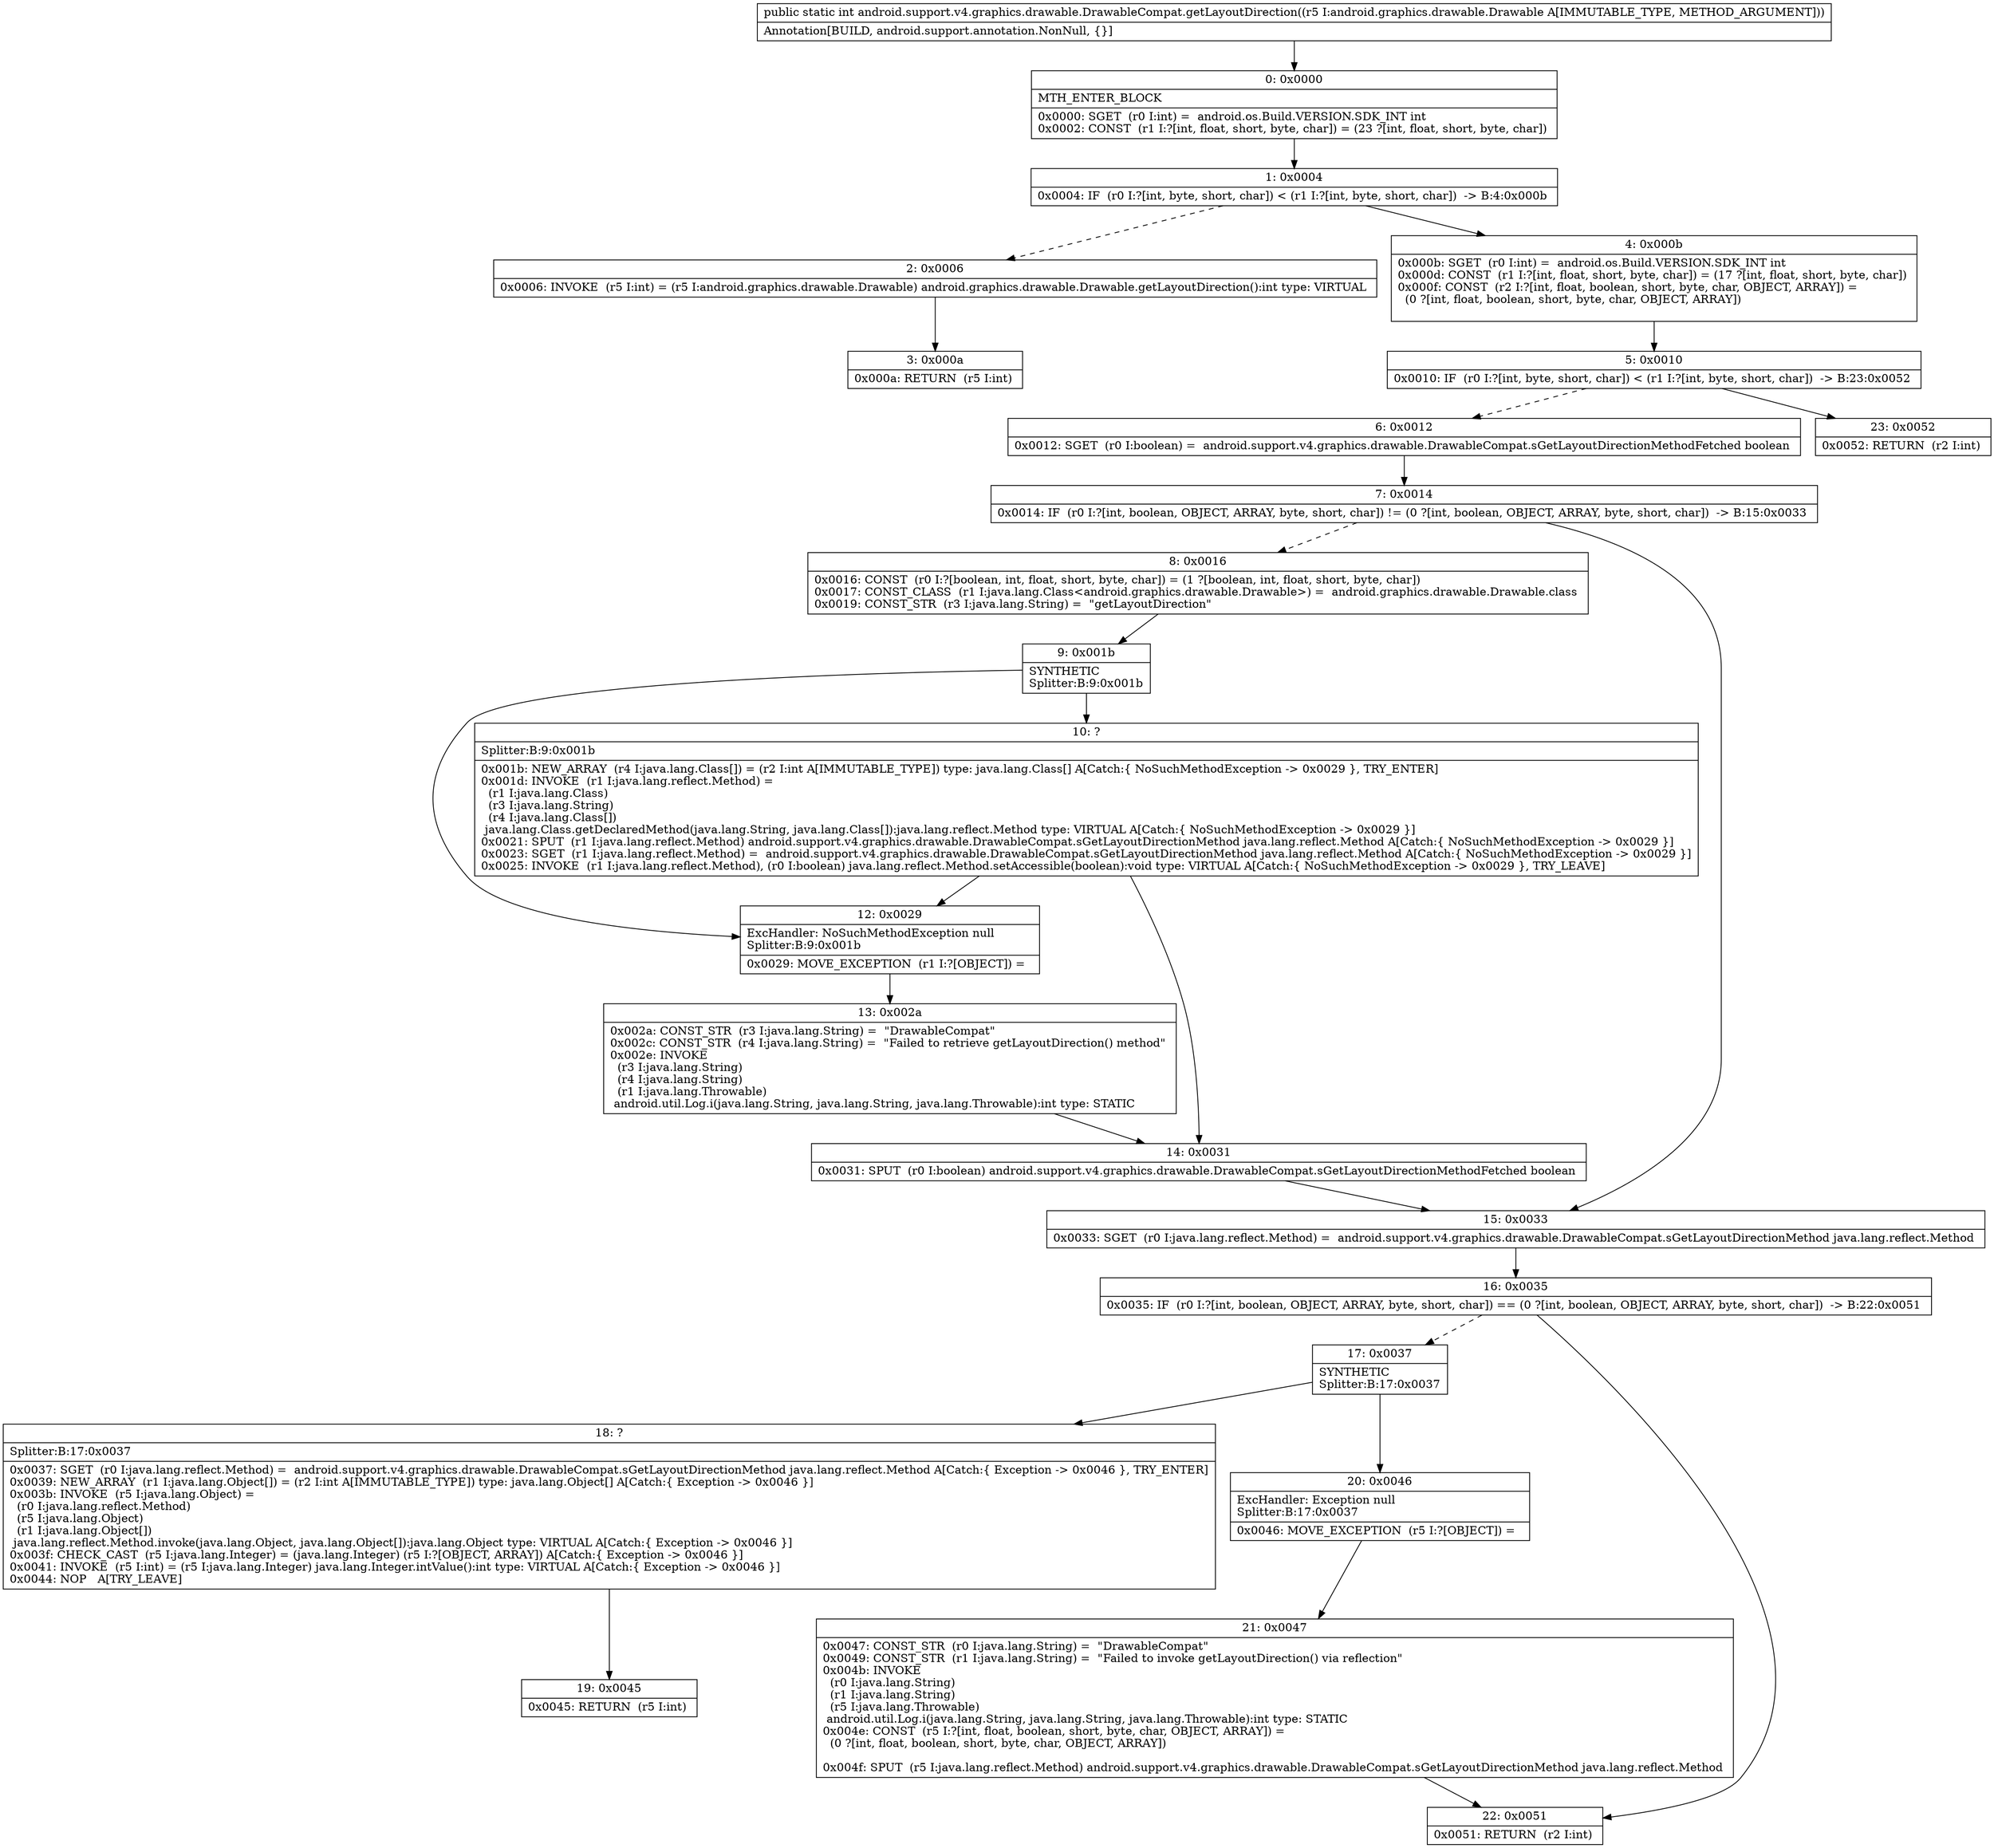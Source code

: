 digraph "CFG forandroid.support.v4.graphics.drawable.DrawableCompat.getLayoutDirection(Landroid\/graphics\/drawable\/Drawable;)I" {
Node_0 [shape=record,label="{0\:\ 0x0000|MTH_ENTER_BLOCK\l|0x0000: SGET  (r0 I:int) =  android.os.Build.VERSION.SDK_INT int \l0x0002: CONST  (r1 I:?[int, float, short, byte, char]) = (23 ?[int, float, short, byte, char]) \l}"];
Node_1 [shape=record,label="{1\:\ 0x0004|0x0004: IF  (r0 I:?[int, byte, short, char]) \< (r1 I:?[int, byte, short, char])  \-\> B:4:0x000b \l}"];
Node_2 [shape=record,label="{2\:\ 0x0006|0x0006: INVOKE  (r5 I:int) = (r5 I:android.graphics.drawable.Drawable) android.graphics.drawable.Drawable.getLayoutDirection():int type: VIRTUAL \l}"];
Node_3 [shape=record,label="{3\:\ 0x000a|0x000a: RETURN  (r5 I:int) \l}"];
Node_4 [shape=record,label="{4\:\ 0x000b|0x000b: SGET  (r0 I:int) =  android.os.Build.VERSION.SDK_INT int \l0x000d: CONST  (r1 I:?[int, float, short, byte, char]) = (17 ?[int, float, short, byte, char]) \l0x000f: CONST  (r2 I:?[int, float, boolean, short, byte, char, OBJECT, ARRAY]) = \l  (0 ?[int, float, boolean, short, byte, char, OBJECT, ARRAY])\l \l}"];
Node_5 [shape=record,label="{5\:\ 0x0010|0x0010: IF  (r0 I:?[int, byte, short, char]) \< (r1 I:?[int, byte, short, char])  \-\> B:23:0x0052 \l}"];
Node_6 [shape=record,label="{6\:\ 0x0012|0x0012: SGET  (r0 I:boolean) =  android.support.v4.graphics.drawable.DrawableCompat.sGetLayoutDirectionMethodFetched boolean \l}"];
Node_7 [shape=record,label="{7\:\ 0x0014|0x0014: IF  (r0 I:?[int, boolean, OBJECT, ARRAY, byte, short, char]) != (0 ?[int, boolean, OBJECT, ARRAY, byte, short, char])  \-\> B:15:0x0033 \l}"];
Node_8 [shape=record,label="{8\:\ 0x0016|0x0016: CONST  (r0 I:?[boolean, int, float, short, byte, char]) = (1 ?[boolean, int, float, short, byte, char]) \l0x0017: CONST_CLASS  (r1 I:java.lang.Class\<android.graphics.drawable.Drawable\>) =  android.graphics.drawable.Drawable.class \l0x0019: CONST_STR  (r3 I:java.lang.String) =  \"getLayoutDirection\" \l}"];
Node_9 [shape=record,label="{9\:\ 0x001b|SYNTHETIC\lSplitter:B:9:0x001b\l}"];
Node_10 [shape=record,label="{10\:\ ?|Splitter:B:9:0x001b\l|0x001b: NEW_ARRAY  (r4 I:java.lang.Class[]) = (r2 I:int A[IMMUTABLE_TYPE]) type: java.lang.Class[] A[Catch:\{ NoSuchMethodException \-\> 0x0029 \}, TRY_ENTER]\l0x001d: INVOKE  (r1 I:java.lang.reflect.Method) = \l  (r1 I:java.lang.Class)\l  (r3 I:java.lang.String)\l  (r4 I:java.lang.Class[])\l java.lang.Class.getDeclaredMethod(java.lang.String, java.lang.Class[]):java.lang.reflect.Method type: VIRTUAL A[Catch:\{ NoSuchMethodException \-\> 0x0029 \}]\l0x0021: SPUT  (r1 I:java.lang.reflect.Method) android.support.v4.graphics.drawable.DrawableCompat.sGetLayoutDirectionMethod java.lang.reflect.Method A[Catch:\{ NoSuchMethodException \-\> 0x0029 \}]\l0x0023: SGET  (r1 I:java.lang.reflect.Method) =  android.support.v4.graphics.drawable.DrawableCompat.sGetLayoutDirectionMethod java.lang.reflect.Method A[Catch:\{ NoSuchMethodException \-\> 0x0029 \}]\l0x0025: INVOKE  (r1 I:java.lang.reflect.Method), (r0 I:boolean) java.lang.reflect.Method.setAccessible(boolean):void type: VIRTUAL A[Catch:\{ NoSuchMethodException \-\> 0x0029 \}, TRY_LEAVE]\l}"];
Node_12 [shape=record,label="{12\:\ 0x0029|ExcHandler: NoSuchMethodException null\lSplitter:B:9:0x001b\l|0x0029: MOVE_EXCEPTION  (r1 I:?[OBJECT]) =  \l}"];
Node_13 [shape=record,label="{13\:\ 0x002a|0x002a: CONST_STR  (r3 I:java.lang.String) =  \"DrawableCompat\" \l0x002c: CONST_STR  (r4 I:java.lang.String) =  \"Failed to retrieve getLayoutDirection() method\" \l0x002e: INVOKE  \l  (r3 I:java.lang.String)\l  (r4 I:java.lang.String)\l  (r1 I:java.lang.Throwable)\l android.util.Log.i(java.lang.String, java.lang.String, java.lang.Throwable):int type: STATIC \l}"];
Node_14 [shape=record,label="{14\:\ 0x0031|0x0031: SPUT  (r0 I:boolean) android.support.v4.graphics.drawable.DrawableCompat.sGetLayoutDirectionMethodFetched boolean \l}"];
Node_15 [shape=record,label="{15\:\ 0x0033|0x0033: SGET  (r0 I:java.lang.reflect.Method) =  android.support.v4.graphics.drawable.DrawableCompat.sGetLayoutDirectionMethod java.lang.reflect.Method \l}"];
Node_16 [shape=record,label="{16\:\ 0x0035|0x0035: IF  (r0 I:?[int, boolean, OBJECT, ARRAY, byte, short, char]) == (0 ?[int, boolean, OBJECT, ARRAY, byte, short, char])  \-\> B:22:0x0051 \l}"];
Node_17 [shape=record,label="{17\:\ 0x0037|SYNTHETIC\lSplitter:B:17:0x0037\l}"];
Node_18 [shape=record,label="{18\:\ ?|Splitter:B:17:0x0037\l|0x0037: SGET  (r0 I:java.lang.reflect.Method) =  android.support.v4.graphics.drawable.DrawableCompat.sGetLayoutDirectionMethod java.lang.reflect.Method A[Catch:\{ Exception \-\> 0x0046 \}, TRY_ENTER]\l0x0039: NEW_ARRAY  (r1 I:java.lang.Object[]) = (r2 I:int A[IMMUTABLE_TYPE]) type: java.lang.Object[] A[Catch:\{ Exception \-\> 0x0046 \}]\l0x003b: INVOKE  (r5 I:java.lang.Object) = \l  (r0 I:java.lang.reflect.Method)\l  (r5 I:java.lang.Object)\l  (r1 I:java.lang.Object[])\l java.lang.reflect.Method.invoke(java.lang.Object, java.lang.Object[]):java.lang.Object type: VIRTUAL A[Catch:\{ Exception \-\> 0x0046 \}]\l0x003f: CHECK_CAST  (r5 I:java.lang.Integer) = (java.lang.Integer) (r5 I:?[OBJECT, ARRAY]) A[Catch:\{ Exception \-\> 0x0046 \}]\l0x0041: INVOKE  (r5 I:int) = (r5 I:java.lang.Integer) java.lang.Integer.intValue():int type: VIRTUAL A[Catch:\{ Exception \-\> 0x0046 \}]\l0x0044: NOP   A[TRY_LEAVE]\l}"];
Node_19 [shape=record,label="{19\:\ 0x0045|0x0045: RETURN  (r5 I:int) \l}"];
Node_20 [shape=record,label="{20\:\ 0x0046|ExcHandler: Exception null\lSplitter:B:17:0x0037\l|0x0046: MOVE_EXCEPTION  (r5 I:?[OBJECT]) =  \l}"];
Node_21 [shape=record,label="{21\:\ 0x0047|0x0047: CONST_STR  (r0 I:java.lang.String) =  \"DrawableCompat\" \l0x0049: CONST_STR  (r1 I:java.lang.String) =  \"Failed to invoke getLayoutDirection() via reflection\" \l0x004b: INVOKE  \l  (r0 I:java.lang.String)\l  (r1 I:java.lang.String)\l  (r5 I:java.lang.Throwable)\l android.util.Log.i(java.lang.String, java.lang.String, java.lang.Throwable):int type: STATIC \l0x004e: CONST  (r5 I:?[int, float, boolean, short, byte, char, OBJECT, ARRAY]) = \l  (0 ?[int, float, boolean, short, byte, char, OBJECT, ARRAY])\l \l0x004f: SPUT  (r5 I:java.lang.reflect.Method) android.support.v4.graphics.drawable.DrawableCompat.sGetLayoutDirectionMethod java.lang.reflect.Method \l}"];
Node_22 [shape=record,label="{22\:\ 0x0051|0x0051: RETURN  (r2 I:int) \l}"];
Node_23 [shape=record,label="{23\:\ 0x0052|0x0052: RETURN  (r2 I:int) \l}"];
MethodNode[shape=record,label="{public static int android.support.v4.graphics.drawable.DrawableCompat.getLayoutDirection((r5 I:android.graphics.drawable.Drawable A[IMMUTABLE_TYPE, METHOD_ARGUMENT]))  | Annotation[BUILD, android.support.annotation.NonNull, \{\}]\l}"];
MethodNode -> Node_0;
Node_0 -> Node_1;
Node_1 -> Node_2[style=dashed];
Node_1 -> Node_4;
Node_2 -> Node_3;
Node_4 -> Node_5;
Node_5 -> Node_6[style=dashed];
Node_5 -> Node_23;
Node_6 -> Node_7;
Node_7 -> Node_8[style=dashed];
Node_7 -> Node_15;
Node_8 -> Node_9;
Node_9 -> Node_10;
Node_9 -> Node_12;
Node_10 -> Node_12;
Node_10 -> Node_14;
Node_12 -> Node_13;
Node_13 -> Node_14;
Node_14 -> Node_15;
Node_15 -> Node_16;
Node_16 -> Node_17[style=dashed];
Node_16 -> Node_22;
Node_17 -> Node_18;
Node_17 -> Node_20;
Node_18 -> Node_19;
Node_20 -> Node_21;
Node_21 -> Node_22;
}

